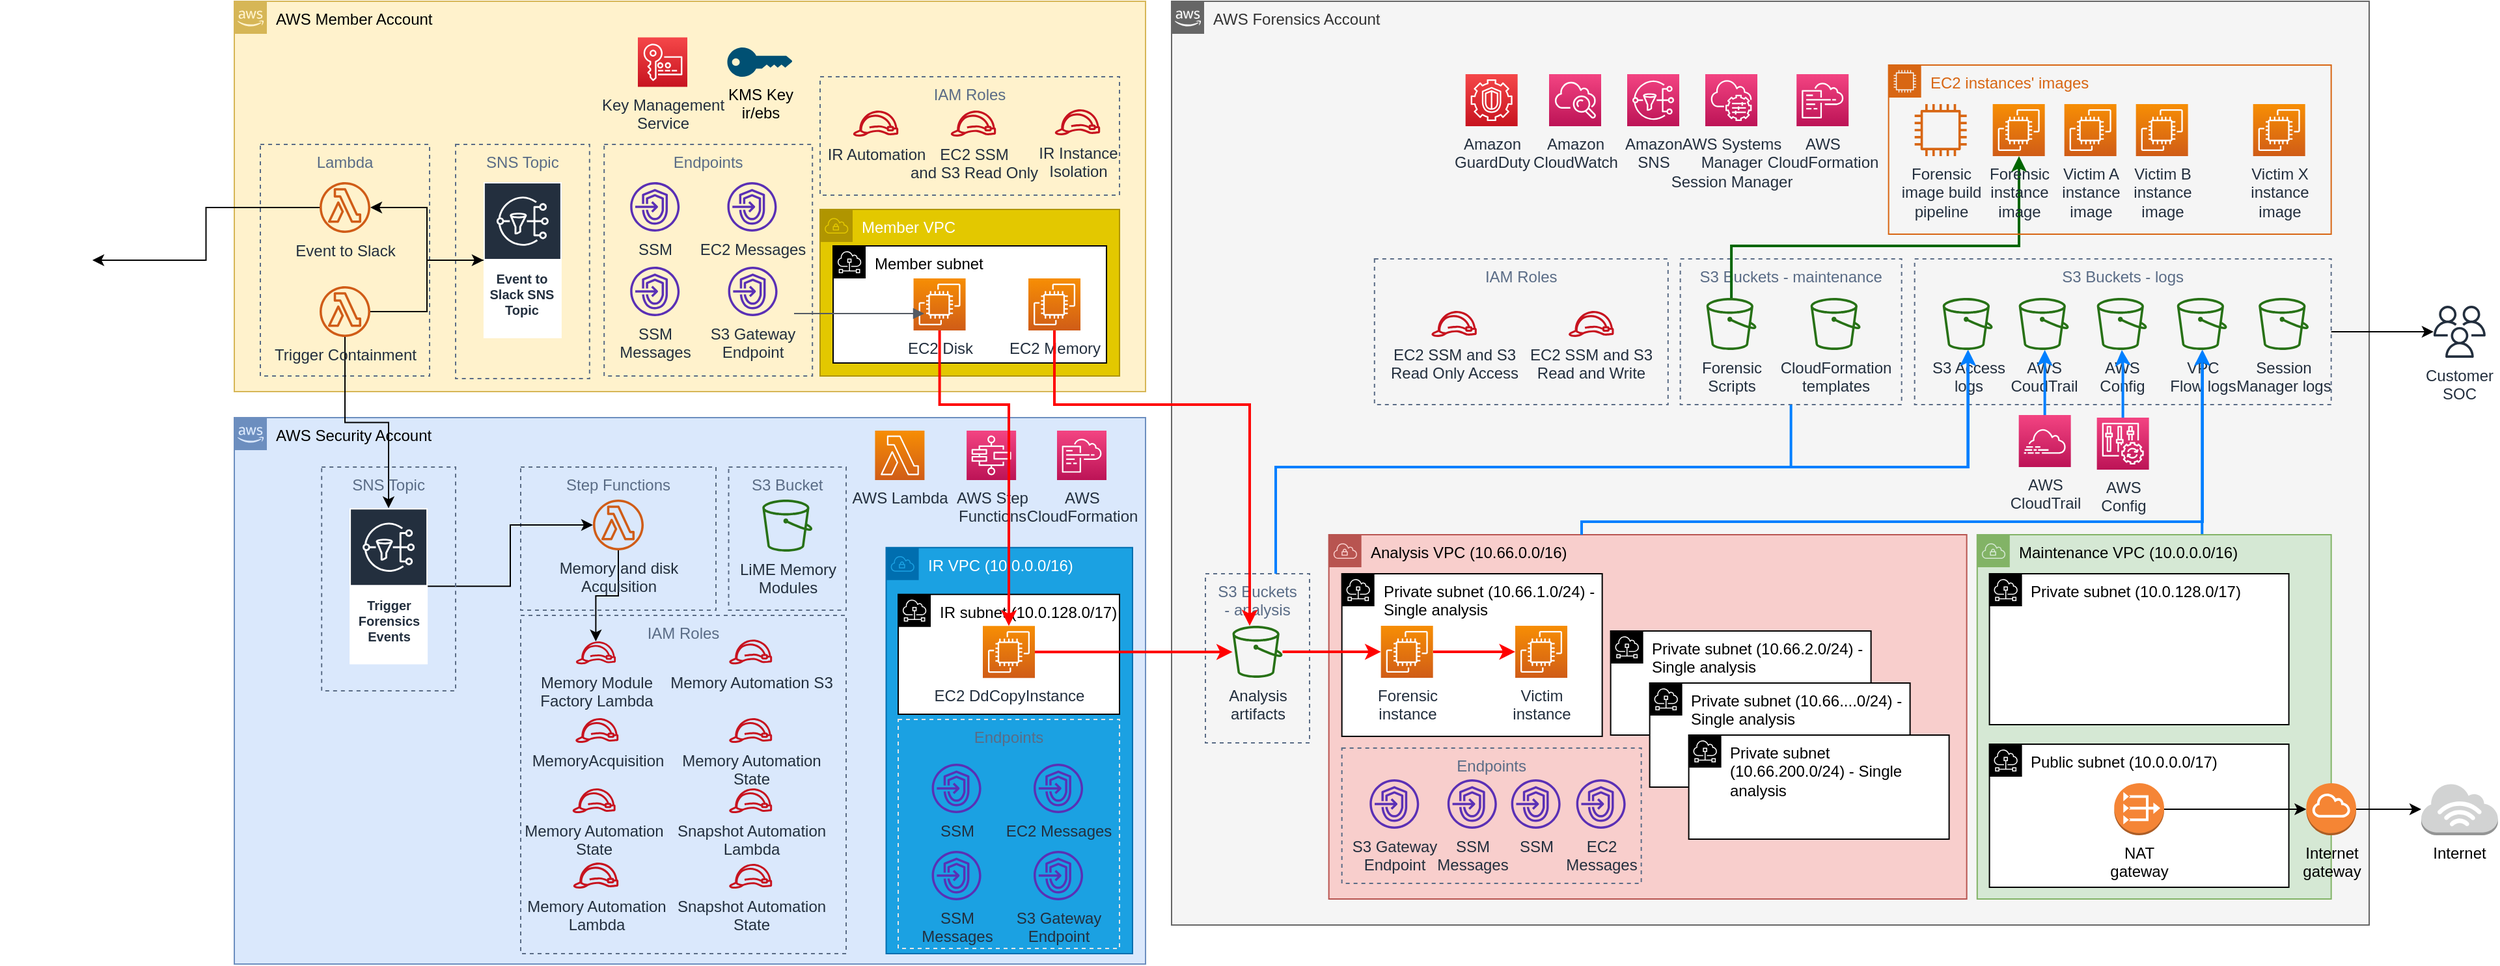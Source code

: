<mxfile version="15.8.2" type="device"><diagram id="WpfsVBbDRdGdmYE-eflJ" name="Page-1"><mxGraphModel dx="3235" dy="1825" grid="1" gridSize="10" guides="1" tooltips="1" connect="1" arrows="1" fold="1" page="1" pageScale="1" pageWidth="1169" pageHeight="827" math="0" shadow="0"><root><mxCell id="0"/><mxCell id="1" parent="0"/><mxCell id="JzKUBUakJB_uWe-c16Nm-2" value="AWS Member Account" style="points=[[0,0],[0.25,0],[0.5,0],[0.75,0],[1,0],[1,0.25],[1,0.5],[1,0.75],[1,1],[0.75,1],[0.5,1],[0.25,1],[0,1],[0,0.75],[0,0.5],[0,0.25]];outlineConnect=0;html=1;whiteSpace=wrap;fontSize=12;fontStyle=0;shape=mxgraph.aws4.group;grIcon=mxgraph.aws4.group_aws_cloud_alt;strokeColor=#d6b656;fillColor=#fff2cc;verticalAlign=top;align=left;spacingLeft=30;dashed=0;" parent="1" vertex="1"><mxGeometry x="-610" y="-20" width="700" height="300" as="geometry"/></mxCell><mxCell id="JzKUBUakJB_uWe-c16Nm-10" value="IAM Roles" style="fillColor=none;strokeColor=#5A6C86;dashed=1;verticalAlign=top;fontStyle=0;fontColor=#5A6C86;" parent="1" vertex="1"><mxGeometry x="-160" y="38" width="230" height="91" as="geometry"/></mxCell><mxCell id="UlJcWjuzJMRQVtgEgxCt-86" value="AWS Forensics Account" style="points=[[0,0],[0.25,0],[0.5,0],[0.75,0],[1,0],[1,0.25],[1,0.5],[1,0.75],[1,1],[0.75,1],[0.5,1],[0.25,1],[0,1],[0,0.75],[0,0.5],[0,0.25]];outlineConnect=0;html=1;whiteSpace=wrap;fontSize=12;fontStyle=0;shape=mxgraph.aws4.group;grIcon=mxgraph.aws4.group_aws_cloud_alt;strokeColor=#666666;fillColor=#f5f5f5;verticalAlign=top;align=left;spacingLeft=30;dashed=0;fontColor=#333333;" parent="1" vertex="1"><mxGeometry x="110" y="-20" width="920" height="710" as="geometry"/></mxCell><mxCell id="UlJcWjuzJMRQVtgEgxCt-15" value="Analysis VPC (10.66.0.0/16)" style="points=[[0,0],[0.25,0],[0.5,0],[0.75,0],[1,0],[1,0.25],[1,0.5],[1,0.75],[1,1],[0.75,1],[0.5,1],[0.25,1],[0,1],[0,0.75],[0,0.5],[0,0.25]];outlineConnect=0;html=1;whiteSpace=wrap;fontSize=12;fontStyle=0;shape=mxgraph.aws4.group;grIcon=mxgraph.aws4.group_vpc;strokeColor=#b85450;fillColor=#f8cecc;verticalAlign=top;align=left;spacingLeft=30;dashed=0;" parent="1" vertex="1"><mxGeometry x="230.83" y="390" width="490" height="280" as="geometry"/></mxCell><mxCell id="UlJcWjuzJMRQVtgEgxCt-35" value="S3 Buckets&#xA; - analysis" style="fillColor=none;strokeColor=#5A6C86;dashed=1;verticalAlign=top;fontStyle=0;fontColor=#5A6C86;" parent="1" vertex="1"><mxGeometry x="136" y="420" width="80" height="130" as="geometry"/></mxCell><mxCell id="UlJcWjuzJMRQVtgEgxCt-1" value="IAM Roles" style="fillColor=none;strokeColor=#5A6C86;dashed=1;verticalAlign=top;fontStyle=0;fontColor=#5A6C86;" parent="1" vertex="1"><mxGeometry x="265.89" y="178" width="225.5" height="112" as="geometry"/></mxCell><mxCell id="UlJcWjuzJMRQVtgEgxCt-6" value="S3 Buckets - maintenance" style="fillColor=none;strokeColor=#5A6C86;dashed=1;verticalAlign=top;fontStyle=0;fontColor=#5A6C86;" parent="1" vertex="1"><mxGeometry x="500.83" y="178" width="170" height="112" as="geometry"/></mxCell><mxCell id="UlJcWjuzJMRQVtgEgxCt-66" style="edgeStyle=orthogonalEdgeStyle;rounded=0;orthogonalLoop=1;jettySize=auto;html=1;strokeColor=#006600;strokeWidth=2;" parent="1" source="UlJcWjuzJMRQVtgEgxCt-7" target="UlJcWjuzJMRQVtgEgxCt-12" edge="1"><mxGeometry relative="1" as="geometry"><Array as="points"><mxPoint x="540" y="168"/><mxPoint x="761" y="168"/></Array></mxGeometry></mxCell><mxCell id="UlJcWjuzJMRQVtgEgxCt-7" value="Forensic&lt;div&gt;Scripts&lt;/div&gt;" style="outlineConnect=0;fontColor=#232F3E;gradientColor=none;fillColor=#277116;strokeColor=none;dashed=0;verticalLabelPosition=bottom;verticalAlign=top;align=center;html=1;fontSize=12;fontStyle=0;aspect=fixed;pointerEvents=1;shape=mxgraph.aws4.bucket;" parent="1" vertex="1"><mxGeometry x="520.83" y="208" width="38.46" height="40" as="geometry"/></mxCell><mxCell id="UlJcWjuzJMRQVtgEgxCt-9" value="&lt;div&gt;CloudFormation&lt;/div&gt;&lt;div&gt;templates&lt;br&gt;&lt;/div&gt;" style="outlineConnect=0;fontColor=#232F3E;gradientColor=none;fillColor=#277116;strokeColor=none;dashed=0;verticalLabelPosition=bottom;verticalAlign=top;align=center;html=1;fontSize=12;fontStyle=0;aspect=fixed;pointerEvents=1;shape=mxgraph.aws4.bucket;" parent="1" vertex="1"><mxGeometry x="600.83" y="208" width="38.46" height="40" as="geometry"/></mxCell><mxCell id="UlJcWjuzJMRQVtgEgxCt-81" style="edgeStyle=orthogonalEdgeStyle;rounded=0;orthogonalLoop=1;jettySize=auto;html=1;strokeColor=#007fff;strokeWidth=2;" parent="1" source="UlJcWjuzJMRQVtgEgxCt-35" target="UlJcWjuzJMRQVtgEgxCt-80" edge="1"><mxGeometry relative="1" as="geometry"><mxPoint x="480" y="308" as="sourcePoint"/><Array as="points"><mxPoint x="190" y="338"/><mxPoint x="722" y="338"/></Array></mxGeometry></mxCell><mxCell id="UlJcWjuzJMRQVtgEgxCt-10" value="&lt;div&gt;Analysis&lt;/div&gt;&lt;div&gt;artifacts&lt;/div&gt;" style="outlineConnect=0;fontColor=#232F3E;gradientColor=none;fillColor=#277116;strokeColor=none;dashed=0;verticalLabelPosition=bottom;verticalAlign=top;align=center;html=1;fontSize=12;fontStyle=0;aspect=fixed;pointerEvents=1;shape=mxgraph.aws4.bucket;" parent="1" vertex="1"><mxGeometry x="156.77" y="460" width="38.46" height="40" as="geometry"/></mxCell><mxCell id="UlJcWjuzJMRQVtgEgxCt-11" value="EC2 instances' images" style="points=[[0,0],[0.25,0],[0.5,0],[0.75,0],[1,0],[1,0.25],[1,0.5],[1,0.75],[1,1],[0.75,1],[0.5,1],[0.25,1],[0,1],[0,0.75],[0,0.5],[0,0.25]];outlineConnect=0;gradientColor=none;html=1;whiteSpace=wrap;fontSize=12;fontStyle=0;shape=mxgraph.aws4.group;grIcon=mxgraph.aws4.group_ec2_instance_contents;strokeColor=#D86613;fillColor=none;verticalAlign=top;align=left;spacingLeft=30;fontColor=#D86613;dashed=0;" parent="1" vertex="1"><mxGeometry x="660.83" y="29" width="340" height="130" as="geometry"/></mxCell><mxCell id="UlJcWjuzJMRQVtgEgxCt-12" value="&lt;div&gt;Forensic&lt;/div&gt;&lt;div&gt;instance&lt;/div&gt;&lt;div&gt;image&lt;/div&gt;" style="outlineConnect=0;fontColor=#232F3E;gradientColor=#F78E04;gradientDirection=north;fillColor=#D05C17;strokeColor=#ffffff;dashed=0;verticalLabelPosition=bottom;verticalAlign=top;align=center;html=1;fontSize=12;fontStyle=0;aspect=fixed;shape=mxgraph.aws4.resourceIcon;resIcon=mxgraph.aws4.ec2;" parent="1" vertex="1"><mxGeometry x="740.83" y="59" width="40" height="40" as="geometry"/></mxCell><mxCell id="UlJcWjuzJMRQVtgEgxCt-14" value="&lt;div&gt;Forensic&lt;/div&gt;&lt;div&gt;image build&lt;/div&gt;&lt;div&gt;pipeline&lt;br&gt;&lt;/div&gt;" style="outlineConnect=0;fontColor=#232F3E;gradientColor=none;fillColor=#D86613;strokeColor=none;dashed=0;verticalLabelPosition=bottom;verticalAlign=top;align=center;html=1;fontSize=12;fontStyle=0;aspect=fixed;pointerEvents=1;shape=mxgraph.aws4.instance2;" parent="1" vertex="1"><mxGeometry x="680.83" y="59" width="40" height="40" as="geometry"/></mxCell><mxCell id="UlJcWjuzJMRQVtgEgxCt-77" style="edgeStyle=orthogonalEdgeStyle;rounded=0;orthogonalLoop=1;jettySize=auto;html=1;strokeColor=#007fff;strokeWidth=2;" parent="1" source="UlJcWjuzJMRQVtgEgxCt-15" target="UlJcWjuzJMRQVtgEgxCt-39" edge="1"><mxGeometry relative="1" as="geometry"><Array as="points"><mxPoint x="425" y="380"/><mxPoint x="902" y="380"/></Array><mxPoint x="710" y="438" as="targetPoint"/></mxGeometry></mxCell><mxCell id="UlJcWjuzJMRQVtgEgxCt-17" value="&lt;div&gt;Victim A&lt;br&gt;&lt;/div&gt;&lt;div&gt;instance&lt;/div&gt;&lt;div&gt;image&lt;/div&gt;" style="outlineConnect=0;fontColor=#232F3E;gradientColor=#F78E04;gradientDirection=north;fillColor=#D05C17;strokeColor=#ffffff;dashed=0;verticalLabelPosition=bottom;verticalAlign=top;align=center;html=1;fontSize=12;fontStyle=0;aspect=fixed;shape=mxgraph.aws4.resourceIcon;resIcon=mxgraph.aws4.ec2;" parent="1" vertex="1"><mxGeometry x="795.83" y="59" width="40" height="40" as="geometry"/></mxCell><mxCell id="UlJcWjuzJMRQVtgEgxCt-18" value="&lt;div&gt;Victim B&lt;br&gt;&lt;/div&gt;&lt;div&gt;instance&lt;/div&gt;&lt;div&gt;image&lt;/div&gt;" style="outlineConnect=0;fontColor=#232F3E;gradientColor=#F78E04;gradientDirection=north;fillColor=#D05C17;strokeColor=#ffffff;dashed=0;verticalLabelPosition=bottom;verticalAlign=top;align=center;html=1;fontSize=12;fontStyle=0;aspect=fixed;shape=mxgraph.aws4.resourceIcon;resIcon=mxgraph.aws4.ec2;" parent="1" vertex="1"><mxGeometry x="850.83" y="59" width="40" height="40" as="geometry"/></mxCell><mxCell id="UlJcWjuzJMRQVtgEgxCt-19" value="&lt;div&gt;Victim X&lt;br&gt;&lt;/div&gt;&lt;div&gt;instance&lt;/div&gt;&lt;div&gt;image&lt;/div&gt;" style="outlineConnect=0;fontColor=#232F3E;gradientColor=#F78E04;gradientDirection=north;fillColor=#D05C17;strokeColor=#ffffff;dashed=0;verticalLabelPosition=bottom;verticalAlign=top;align=center;html=1;fontSize=12;fontStyle=0;aspect=fixed;shape=mxgraph.aws4.resourceIcon;resIcon=mxgraph.aws4.ec2;" parent="1" vertex="1"><mxGeometry x="940.83" y="59" width="40" height="40" as="geometry"/></mxCell><mxCell id="UlJcWjuzJMRQVtgEgxCt-21" value="&lt;div&gt;AWS Systems&lt;/div&gt;&lt;div&gt;Manager &lt;br&gt;&lt;/div&gt;&lt;div&gt;Session Manager&lt;/div&gt;" style="outlineConnect=0;fontColor=#232F3E;gradientColor=#F34482;gradientDirection=north;fillColor=#BC1356;strokeColor=#ffffff;dashed=0;verticalLabelPosition=bottom;verticalAlign=top;align=center;html=1;fontSize=12;fontStyle=0;aspect=fixed;shape=mxgraph.aws4.resourceIcon;resIcon=mxgraph.aws4.systems_manager;" parent="1" vertex="1"><mxGeometry x="520" y="36" width="40" height="40" as="geometry"/></mxCell><mxCell id="UlJcWjuzJMRQVtgEgxCt-27" value="Private subnet (10.66.1.0/24) - Single analysis" style="outlineConnect=0;html=1;whiteSpace=wrap;fontSize=12;fontStyle=0;shape=mxgraph.aws4.group;grIcon=mxgraph.aws4.group_subnet;verticalAlign=top;align=left;spacingLeft=30;dashed=0;" parent="1" vertex="1"><mxGeometry x="240.83" y="420" width="200" height="125" as="geometry"/></mxCell><mxCell id="UlJcWjuzJMRQVtgEgxCt-28" value="Private subnet (10.66.2.0/24) - Single analysis" style="outlineConnect=0;html=1;whiteSpace=wrap;fontSize=12;fontStyle=0;shape=mxgraph.aws4.group;grIcon=mxgraph.aws4.group_subnet;verticalAlign=top;align=left;spacingLeft=30;dashed=0;" parent="1" vertex="1"><mxGeometry x="447.31" y="464" width="200" height="80" as="geometry"/></mxCell><mxCell id="UlJcWjuzJMRQVtgEgxCt-30" value="Private subnet (10.66....0/24) - Single analysis" style="outlineConnect=0;html=1;whiteSpace=wrap;fontSize=12;fontStyle=0;shape=mxgraph.aws4.group;grIcon=mxgraph.aws4.group_subnet;verticalAlign=top;align=left;spacingLeft=30;dashed=0;" parent="1" vertex="1"><mxGeometry x="477.31" y="504" width="200" height="80" as="geometry"/></mxCell><mxCell id="UlJcWjuzJMRQVtgEgxCt-31" value="Private subnet (10.66.200.0/24) - Single analysis" style="outlineConnect=0;html=1;whiteSpace=wrap;fontSize=12;fontStyle=0;shape=mxgraph.aws4.group;grIcon=mxgraph.aws4.group_subnet;verticalAlign=top;align=left;spacingLeft=30;dashed=0;" parent="1" vertex="1"><mxGeometry x="507.31" y="544" width="200" height="80" as="geometry"/></mxCell><mxCell id="UlJcWjuzJMRQVtgEgxCt-95" style="edgeStyle=orthogonalEdgeStyle;rounded=0;orthogonalLoop=1;jettySize=auto;html=1;strokeColor=#ff0000;strokeWidth=2;" parent="1" source="UlJcWjuzJMRQVtgEgxCt-32" target="UlJcWjuzJMRQVtgEgxCt-33" edge="1"><mxGeometry relative="1" as="geometry"/></mxCell><mxCell id="UlJcWjuzJMRQVtgEgxCt-32" value="&lt;div&gt;Forensic&lt;/div&gt;&lt;div&gt;instance&lt;/div&gt;" style="outlineConnect=0;fontColor=#232F3E;gradientColor=#F78E04;gradientDirection=north;fillColor=#D05C17;strokeColor=#ffffff;dashed=0;verticalLabelPosition=bottom;verticalAlign=top;align=center;html=1;fontSize=12;fontStyle=0;aspect=fixed;shape=mxgraph.aws4.resourceIcon;resIcon=mxgraph.aws4.ec2;" parent="1" vertex="1"><mxGeometry x="270.83" y="460" width="40" height="40" as="geometry"/></mxCell><mxCell id="UlJcWjuzJMRQVtgEgxCt-33" value="&lt;div&gt;Victim&lt;br&gt;&lt;/div&gt;&lt;div&gt;instance&lt;/div&gt;" style="outlineConnect=0;fontColor=#232F3E;gradientColor=#F78E04;gradientDirection=north;fillColor=#D05C17;strokeColor=#ffffff;dashed=0;verticalLabelPosition=bottom;verticalAlign=top;align=center;html=1;fontSize=12;fontStyle=0;aspect=fixed;shape=mxgraph.aws4.resourceIcon;resIcon=mxgraph.aws4.ec2;" parent="1" vertex="1"><mxGeometry x="374.01" y="460" width="40" height="40" as="geometry"/></mxCell><mxCell id="UlJcWjuzJMRQVtgEgxCt-34" value="S3 Buckets - logs" style="fillColor=none;strokeColor=#5A6C86;dashed=1;verticalAlign=top;fontStyle=0;fontColor=#5A6C86;" parent="1" vertex="1"><mxGeometry x="680.83" y="178" width="320" height="112" as="geometry"/></mxCell><mxCell id="UlJcWjuzJMRQVtgEgxCt-37" value="&lt;div&gt;AWS &lt;br&gt;&lt;/div&gt;&lt;div&gt;CoudTrail&lt;/div&gt;" style="outlineConnect=0;fontColor=#232F3E;gradientColor=none;fillColor=#277116;strokeColor=none;dashed=0;verticalLabelPosition=bottom;verticalAlign=top;align=center;html=1;fontSize=12;fontStyle=0;aspect=fixed;pointerEvents=1;shape=mxgraph.aws4.bucket;" parent="1" vertex="1"><mxGeometry x="760.83" y="208" width="38.46" height="40" as="geometry"/></mxCell><mxCell id="UlJcWjuzJMRQVtgEgxCt-38" value="&lt;div&gt;AWS&lt;/div&gt;&lt;div&gt;Config&lt;br&gt;&lt;/div&gt;" style="outlineConnect=0;fontColor=#232F3E;gradientColor=none;fillColor=#277116;strokeColor=none;dashed=0;verticalLabelPosition=bottom;verticalAlign=top;align=center;html=1;fontSize=12;fontStyle=0;aspect=fixed;pointerEvents=1;shape=mxgraph.aws4.bucket;" parent="1" vertex="1"><mxGeometry x="820.83" y="208" width="38.46" height="40" as="geometry"/></mxCell><mxCell id="UlJcWjuzJMRQVtgEgxCt-39" value="&lt;div&gt;VPC &lt;br&gt;&lt;/div&gt;&lt;div&gt;Flow logs&lt;/div&gt;" style="outlineConnect=0;fontColor=#232F3E;gradientColor=none;fillColor=#277116;strokeColor=none;dashed=0;verticalLabelPosition=bottom;verticalAlign=top;align=center;html=1;fontSize=12;fontStyle=0;aspect=fixed;pointerEvents=1;shape=mxgraph.aws4.bucket;" parent="1" vertex="1"><mxGeometry x="882.37" y="208" width="38.46" height="40" as="geometry"/></mxCell><mxCell id="UlJcWjuzJMRQVtgEgxCt-41" value="&lt;div&gt;AWS&lt;/div&gt;&lt;div&gt;CloudTrail&lt;/div&gt;" style="outlineConnect=0;fontColor=#232F3E;gradientColor=#F34482;gradientDirection=north;fillColor=#BC1356;strokeColor=#ffffff;dashed=0;verticalLabelPosition=bottom;verticalAlign=top;align=center;html=1;fontSize=12;fontStyle=0;aspect=fixed;shape=mxgraph.aws4.resourceIcon;resIcon=mxgraph.aws4.cloudtrail;" parent="1" vertex="1"><mxGeometry x="760.83" y="298" width="40" height="40" as="geometry"/></mxCell><mxCell id="UlJcWjuzJMRQVtgEgxCt-46" value="&lt;div&gt;Amazon&lt;/div&gt;&lt;div&gt;GuardDuty&lt;/div&gt;" style="outlineConnect=0;fontColor=#232F3E;gradientColor=#F54749;gradientDirection=north;fillColor=#C7131F;strokeColor=#ffffff;dashed=0;verticalLabelPosition=bottom;verticalAlign=top;align=center;html=1;fontSize=12;fontStyle=0;aspect=fixed;shape=mxgraph.aws4.resourceIcon;resIcon=mxgraph.aws4.guardduty;" parent="1" vertex="1"><mxGeometry x="335.83" y="36" width="40" height="40" as="geometry"/></mxCell><mxCell id="UlJcWjuzJMRQVtgEgxCt-47" value="&lt;div&gt;AWS&lt;/div&gt;&lt;div&gt;Config&lt;br&gt;&lt;/div&gt;" style="outlineConnect=0;fontColor=#232F3E;gradientColor=#F34482;gradientDirection=north;fillColor=#BC1356;strokeColor=#ffffff;dashed=0;verticalLabelPosition=bottom;verticalAlign=top;align=center;html=1;fontSize=12;fontStyle=0;aspect=fixed;shape=mxgraph.aws4.resourceIcon;resIcon=mxgraph.aws4.config;" parent="1" vertex="1"><mxGeometry x="820.83" y="300" width="40" height="40" as="geometry"/></mxCell><mxCell id="UlJcWjuzJMRQVtgEgxCt-76" style="edgeStyle=orthogonalEdgeStyle;rounded=0;orthogonalLoop=1;jettySize=auto;html=1;strokeColor=#007fff;strokeWidth=2;" parent="1" target="UlJcWjuzJMRQVtgEgxCt-39" edge="1"><mxGeometry relative="1" as="geometry"><mxPoint x="881" y="398" as="sourcePoint"/><Array as="points"><mxPoint x="881" y="398"/></Array><mxPoint x="815" y="468" as="targetPoint"/></mxGeometry></mxCell><mxCell id="UlJcWjuzJMRQVtgEgxCt-49" value="Maintenance VPC (10.0.0.0/16)" style="points=[[0,0],[0.25,0],[0.5,0],[0.75,0],[1,0],[1,0.25],[1,0.5],[1,0.75],[1,1],[0.75,1],[0.5,1],[0.25,1],[0,1],[0,0.75],[0,0.5],[0,0.25]];outlineConnect=0;html=1;whiteSpace=wrap;fontSize=12;fontStyle=0;shape=mxgraph.aws4.group;grIcon=mxgraph.aws4.group_vpc;strokeColor=#82b366;fillColor=#d5e8d4;verticalAlign=top;align=left;spacingLeft=30;dashed=0;" parent="1" vertex="1"><mxGeometry x="728.89" y="390" width="271.94" height="280" as="geometry"/></mxCell><mxCell id="UlJcWjuzJMRQVtgEgxCt-50" value="Public subnet (10.0.0.0/17)" style="outlineConnect=0;html=1;whiteSpace=wrap;fontSize=12;fontStyle=0;shape=mxgraph.aws4.group;grIcon=mxgraph.aws4.group_subnet;verticalAlign=top;align=left;spacingLeft=30;dashed=0;" parent="1" vertex="1"><mxGeometry x="738.3" y="551" width="230" height="110" as="geometry"/></mxCell><mxCell id="UlJcWjuzJMRQVtgEgxCt-51" value="Private subnet (10.0.128.0/17)" style="outlineConnect=0;html=1;whiteSpace=wrap;fontSize=12;fontStyle=0;shape=mxgraph.aws4.group;grIcon=mxgraph.aws4.group_subnet;verticalAlign=top;align=left;spacingLeft=30;dashed=0;" parent="1" vertex="1"><mxGeometry x="738.3" y="420" width="230" height="116" as="geometry"/></mxCell><mxCell id="UlJcWjuzJMRQVtgEgxCt-52" value="Internet" style="outlineConnect=0;dashed=0;verticalLabelPosition=bottom;verticalAlign=top;align=center;html=1;shape=mxgraph.aws3.internet_3;fillColor=#D2D3D3;gradientColor=none;" parent="1" vertex="1"><mxGeometry x="1070" y="581" width="58.89" height="40" as="geometry"/></mxCell><mxCell id="UlJcWjuzJMRQVtgEgxCt-57" style="edgeStyle=orthogonalEdgeStyle;rounded=0;orthogonalLoop=1;jettySize=auto;html=1;" parent="1" source="UlJcWjuzJMRQVtgEgxCt-53" target="UlJcWjuzJMRQVtgEgxCt-52" edge="1"><mxGeometry relative="1" as="geometry"/></mxCell><mxCell id="UlJcWjuzJMRQVtgEgxCt-53" value="&lt;div&gt;Internet&lt;/div&gt;&lt;div&gt;gateway&lt;br&gt;&lt;/div&gt;" style="outlineConnect=0;dashed=0;verticalLabelPosition=bottom;verticalAlign=top;align=center;html=1;shape=mxgraph.aws3.internet_gateway;fillColor=#F58534;gradientColor=none;" parent="1" vertex="1"><mxGeometry x="981.68" y="581" width="38.33" height="40" as="geometry"/></mxCell><mxCell id="UlJcWjuzJMRQVtgEgxCt-56" style="edgeStyle=orthogonalEdgeStyle;rounded=0;orthogonalLoop=1;jettySize=auto;html=1;" parent="1" source="UlJcWjuzJMRQVtgEgxCt-54" target="UlJcWjuzJMRQVtgEgxCt-53" edge="1"><mxGeometry relative="1" as="geometry"/></mxCell><mxCell id="UlJcWjuzJMRQVtgEgxCt-54" value="&lt;div&gt;NAT&lt;/div&gt;&lt;div&gt;gateway&lt;br&gt;&lt;/div&gt;" style="outlineConnect=0;dashed=0;verticalLabelPosition=bottom;verticalAlign=top;align=center;html=1;shape=mxgraph.aws3.vpc_nat_gateway;fillColor=#F58536;gradientColor=none;" parent="1" vertex="1"><mxGeometry x="834.15" y="581" width="38.33" height="40" as="geometry"/></mxCell><mxCell id="UlJcWjuzJMRQVtgEgxCt-58" value="&lt;div&gt;Amazon&lt;/div&gt;&lt;div&gt;CloudWatch&lt;/div&gt;" style="outlineConnect=0;fontColor=#232F3E;gradientColor=#F34482;gradientDirection=north;fillColor=#BC1356;strokeColor=#ffffff;dashed=0;verticalLabelPosition=bottom;verticalAlign=top;align=center;html=1;fontSize=12;fontStyle=0;aspect=fixed;shape=mxgraph.aws4.resourceIcon;resIcon=mxgraph.aws4.cloudwatch;" parent="1" vertex="1"><mxGeometry x="400" y="36" width="40" height="40" as="geometry"/></mxCell><mxCell id="UlJcWjuzJMRQVtgEgxCt-59" value="&lt;div&gt;Session&lt;/div&gt;&lt;div&gt;Manager logs&lt;br&gt;&lt;/div&gt;" style="outlineConnect=0;fontColor=#232F3E;gradientColor=none;fillColor=#277116;strokeColor=none;dashed=0;verticalLabelPosition=bottom;verticalAlign=top;align=center;html=1;fontSize=12;fontStyle=0;aspect=fixed;pointerEvents=1;shape=mxgraph.aws4.bucket;" parent="1" vertex="1"><mxGeometry x="945.1" y="208" width="38.46" height="40" as="geometry"/></mxCell><mxCell id="UlJcWjuzJMRQVtgEgxCt-60" value="&lt;div&gt;Amazon&lt;/div&gt;&lt;div&gt;SNS&lt;br&gt;&lt;/div&gt;" style="outlineConnect=0;fontColor=#232F3E;gradientColor=#F34482;gradientDirection=north;fillColor=#BC1356;strokeColor=#ffffff;dashed=0;verticalLabelPosition=bottom;verticalAlign=top;align=center;html=1;fontSize=12;fontStyle=0;aspect=fixed;shape=mxgraph.aws4.resourceIcon;resIcon=mxgraph.aws4.sns;" parent="1" vertex="1"><mxGeometry x="460" y="36" width="40" height="40" as="geometry"/></mxCell><mxCell id="UlJcWjuzJMRQVtgEgxCt-62" value="&lt;div&gt;AWS&lt;/div&gt;&lt;div&gt;CloudFormation&lt;br&gt;&lt;/div&gt;" style="outlineConnect=0;fontColor=#232F3E;gradientColor=#F34482;gradientDirection=north;fillColor=#BC1356;strokeColor=#ffffff;dashed=0;verticalLabelPosition=bottom;verticalAlign=top;align=center;html=1;fontSize=12;fontStyle=0;aspect=fixed;shape=mxgraph.aws4.resourceIcon;resIcon=mxgraph.aws4.cloudformation;" parent="1" vertex="1"><mxGeometry x="590.11" y="36" width="40" height="40" as="geometry"/></mxCell><mxCell id="UlJcWjuzJMRQVtgEgxCt-75" style="edgeStyle=orthogonalEdgeStyle;rounded=0;orthogonalLoop=1;jettySize=auto;html=1;strokeColor=#000000;exitX=1;exitY=0.5;exitDx=0;exitDy=0;" parent="1" source="UlJcWjuzJMRQVtgEgxCt-34" target="UlJcWjuzJMRQVtgEgxCt-74" edge="1"><mxGeometry relative="1" as="geometry"/></mxCell><mxCell id="UlJcWjuzJMRQVtgEgxCt-74" value="&lt;div&gt;Customer&lt;/div&gt;&lt;div&gt;SOC&lt;/div&gt;" style="outlineConnect=0;fontColor=#232F3E;gradientColor=none;fillColor=#232F3E;strokeColor=none;dashed=0;verticalLabelPosition=bottom;verticalAlign=top;align=center;html=1;fontSize=12;fontStyle=0;aspect=fixed;pointerEvents=1;shape=mxgraph.aws4.users;" parent="1" vertex="1"><mxGeometry x="1079.44" y="214" width="40" height="40" as="geometry"/></mxCell><mxCell id="UlJcWjuzJMRQVtgEgxCt-80" value="&lt;div&gt;S3 Access &lt;br&gt;&lt;/div&gt;&lt;div&gt;logs&lt;/div&gt;" style="outlineConnect=0;fontColor=#232F3E;gradientColor=none;fillColor=#277116;strokeColor=none;dashed=0;verticalLabelPosition=bottom;verticalAlign=top;align=center;html=1;fontSize=12;fontStyle=0;aspect=fixed;pointerEvents=1;shape=mxgraph.aws4.bucket;" parent="1" vertex="1"><mxGeometry x="702.37" y="208" width="38.46" height="40" as="geometry"/></mxCell><mxCell id="UlJcWjuzJMRQVtgEgxCt-89" style="edgeStyle=orthogonalEdgeStyle;rounded=0;orthogonalLoop=1;jettySize=auto;html=1;strokeColor=#007fff;strokeWidth=2;exitX=0.5;exitY=1;exitDx=0;exitDy=0;" parent="1" source="UlJcWjuzJMRQVtgEgxCt-6" target="UlJcWjuzJMRQVtgEgxCt-80" edge="1"><mxGeometry relative="1" as="geometry"><mxPoint x="440" y="318" as="sourcePoint"/><mxPoint x="711" y="257.961" as="targetPoint"/><Array as="points"><mxPoint x="565" y="338"/><mxPoint x="701" y="338"/></Array></mxGeometry></mxCell><mxCell id="UlJcWjuzJMRQVtgEgxCt-94" style="edgeStyle=orthogonalEdgeStyle;rounded=0;orthogonalLoop=1;jettySize=auto;html=1;strokeColor=#ff0000;strokeWidth=2;" parent="1" source="UlJcWjuzJMRQVtgEgxCt-10" target="UlJcWjuzJMRQVtgEgxCt-32" edge="1"><mxGeometry relative="1" as="geometry"><Array as="points"/><mxPoint x="276.83" y="485" as="targetPoint"/></mxGeometry></mxCell><mxCell id="JzKUBUakJB_uWe-c16Nm-1" value="AWS Security Account" style="points=[[0,0],[0.25,0],[0.5,0],[0.75,0],[1,0],[1,0.25],[1,0.5],[1,0.75],[1,1],[0.75,1],[0.5,1],[0.25,1],[0,1],[0,0.75],[0,0.5],[0,0.25]];outlineConnect=0;html=1;whiteSpace=wrap;fontSize=12;fontStyle=0;shape=mxgraph.aws4.group;grIcon=mxgraph.aws4.group_aws_cloud_alt;strokeColor=#6c8ebf;fillColor=#dae8fc;verticalAlign=top;align=left;spacingLeft=30;dashed=0;" parent="1" vertex="1"><mxGeometry x="-610" y="300" width="700" height="420" as="geometry"/></mxCell><mxCell id="JzKUBUakJB_uWe-c16Nm-3" value="Endpoints" style="fillColor=none;strokeColor=#5A6C86;dashed=1;verticalAlign=top;fontStyle=0;fontColor=#5A6C86;" parent="1" vertex="1"><mxGeometry x="-325.9" y="90" width="160" height="178" as="geometry"/></mxCell><mxCell id="JzKUBUakJB_uWe-c16Nm-4" value="&lt;div&gt;S3 Gateway&lt;/div&gt;&lt;div&gt;Endpoint&lt;/div&gt;" style="outlineConnect=0;fontColor=#232F3E;gradientColor=none;fillColor=#5A30B5;strokeColor=none;dashed=0;verticalLabelPosition=bottom;verticalAlign=top;align=center;html=1;fontSize=12;fontStyle=0;aspect=fixed;pointerEvents=1;shape=mxgraph.aws4.endpoints;" parent="1" vertex="1"><mxGeometry x="-230.72" y="184" width="38" height="38" as="geometry"/></mxCell><mxCell id="JzKUBUakJB_uWe-c16Nm-5" value="EC2 Messages" style="outlineConnect=0;fontColor=#232F3E;gradientColor=none;fillColor=#5A30B5;strokeColor=none;dashed=0;verticalLabelPosition=bottom;verticalAlign=top;align=center;html=1;fontSize=12;fontStyle=0;aspect=fixed;pointerEvents=1;shape=mxgraph.aws4.endpoints;" parent="1" vertex="1"><mxGeometry x="-231.27" y="119" width="38" height="38" as="geometry"/></mxCell><mxCell id="JzKUBUakJB_uWe-c16Nm-6" value="SSM" style="outlineConnect=0;fontColor=#232F3E;gradientColor=none;fillColor=#5A30B5;strokeColor=none;dashed=0;verticalLabelPosition=bottom;verticalAlign=top;align=center;html=1;fontSize=12;fontStyle=0;aspect=fixed;pointerEvents=1;shape=mxgraph.aws4.endpoints;" parent="1" vertex="1"><mxGeometry x="-305.9" y="119" width="38" height="38" as="geometry"/></mxCell><mxCell id="JzKUBUakJB_uWe-c16Nm-7" value="&lt;div&gt;SSM&lt;/div&gt;&lt;div&gt;Messages&lt;br&gt;&lt;/div&gt;" style="outlineConnect=0;fontColor=#232F3E;gradientColor=none;fillColor=#5A30B5;strokeColor=none;dashed=0;verticalLabelPosition=bottom;verticalAlign=top;align=center;html=1;fontSize=12;fontStyle=0;aspect=fixed;pointerEvents=1;shape=mxgraph.aws4.endpoints;" parent="1" vertex="1"><mxGeometry x="-305.9" y="184" width="38" height="38" as="geometry"/></mxCell><mxCell id="JzKUBUakJB_uWe-c16Nm-8" value="&lt;div&gt;EC2 SSM &lt;br&gt;&lt;/div&gt;&lt;div&gt;and S3 Read Only&lt;br&gt;&lt;/div&gt;" style="outlineConnect=0;fontColor=#232F3E;gradientColor=none;fillColor=#C7131F;strokeColor=none;dashed=0;verticalLabelPosition=bottom;verticalAlign=top;align=center;html=1;fontSize=12;fontStyle=0;aspect=fixed;pointerEvents=1;shape=mxgraph.aws4.role;" parent="1" vertex="1"><mxGeometry x="-60" y="64" width="35.45" height="20" as="geometry"/></mxCell><mxCell id="JzKUBUakJB_uWe-c16Nm-9" value="IR Automation" style="outlineConnect=0;fontColor=#232F3E;gradientColor=none;fillColor=#C7131F;strokeColor=none;dashed=0;verticalLabelPosition=bottom;verticalAlign=top;align=center;html=1;fontSize=12;fontStyle=0;aspect=fixed;pointerEvents=1;shape=mxgraph.aws4.role;" parent="1" vertex="1"><mxGeometry x="-135" y="64" width="35.45" height="20" as="geometry"/></mxCell><mxCell id="JzKUBUakJB_uWe-c16Nm-11" value="&lt;div&gt;IR Instance&lt;/div&gt;&lt;div&gt;Isolation&lt;br&gt;&lt;/div&gt;" style="outlineConnect=0;fontColor=#232F3E;gradientColor=none;fillColor=#C7131F;strokeColor=none;dashed=0;verticalLabelPosition=bottom;verticalAlign=top;align=center;html=1;fontSize=12;fontStyle=0;aspect=fixed;pointerEvents=1;shape=mxgraph.aws4.role;" parent="1" vertex="1"><mxGeometry x="20" y="63" width="35.45" height="20" as="geometry"/></mxCell><mxCell id="JzKUBUakJB_uWe-c16Nm-12" value="IAM Roles" style="fillColor=none;strokeColor=#5A6C86;dashed=1;verticalAlign=top;fontStyle=0;fontColor=#5A6C86;" parent="1" vertex="1"><mxGeometry x="-390" y="452" width="250" height="260" as="geometry"/></mxCell><mxCell id="JzKUBUakJB_uWe-c16Nm-13" value="&lt;div&gt;Memory Automation&lt;/div&gt;&lt;div&gt;State&lt;br&gt;&lt;/div&gt;" style="outlineConnect=0;fontColor=#232F3E;gradientColor=none;fillColor=#C7131F;strokeColor=none;dashed=0;verticalLabelPosition=bottom;verticalAlign=top;align=center;html=1;fontSize=12;fontStyle=0;aspect=fixed;pointerEvents=1;shape=mxgraph.aws4.role;" parent="1" vertex="1"><mxGeometry x="-230.25" y="531" width="33.68" height="19" as="geometry"/></mxCell><mxCell id="JzKUBUakJB_uWe-c16Nm-14" value="&lt;div&gt;Memory Automation&lt;/div&gt;&lt;div&gt;Lambda&lt;br&gt;&lt;/div&gt;" style="outlineConnect=0;fontColor=#232F3E;gradientColor=none;fillColor=#C7131F;strokeColor=none;dashed=0;verticalLabelPosition=bottom;verticalAlign=top;align=center;html=1;fontSize=12;fontStyle=0;aspect=fixed;pointerEvents=1;shape=mxgraph.aws4.role;" parent="1" vertex="1"><mxGeometry x="-350" y="642" width="35.45" height="20" as="geometry"/></mxCell><mxCell id="JzKUBUakJB_uWe-c16Nm-15" value="MemoryAcquisition" style="outlineConnect=0;fontColor=#232F3E;gradientColor=none;fillColor=#C7131F;strokeColor=none;dashed=0;verticalLabelPosition=bottom;verticalAlign=top;align=center;html=1;fontSize=12;fontStyle=0;aspect=fixed;pointerEvents=1;shape=mxgraph.aws4.role;" parent="1" vertex="1"><mxGeometry x="-348.23" y="531" width="33.68" height="19" as="geometry"/></mxCell><mxCell id="JzKUBUakJB_uWe-c16Nm-16" value="&lt;div&gt;Memory Automation&lt;/div&gt;&lt;div&gt;State&lt;br&gt;&lt;/div&gt;" style="outlineConnect=0;fontColor=#232F3E;gradientColor=none;fillColor=#C7131F;strokeColor=none;dashed=0;verticalLabelPosition=bottom;verticalAlign=top;align=center;html=1;fontSize=12;fontStyle=0;aspect=fixed;pointerEvents=1;shape=mxgraph.aws4.role;" parent="1" vertex="1"><mxGeometry x="-350.5" y="585" width="33.68" height="19" as="geometry"/></mxCell><mxCell id="JzKUBUakJB_uWe-c16Nm-17" value="&lt;div&gt;Snapshot Automation&lt;/div&gt;&lt;div&gt;State&lt;br&gt;&lt;/div&gt;" style="outlineConnect=0;fontColor=#232F3E;gradientColor=none;fillColor=#C7131F;strokeColor=none;dashed=0;verticalLabelPosition=bottom;verticalAlign=top;align=center;html=1;fontSize=12;fontStyle=0;aspect=fixed;pointerEvents=1;shape=mxgraph.aws4.role;" parent="1" vertex="1"><mxGeometry x="-230.25" y="643" width="33.68" height="19" as="geometry"/></mxCell><mxCell id="JzKUBUakJB_uWe-c16Nm-18" value="&lt;div&gt;Memory Automation S3&lt;br&gt;&lt;/div&gt;" style="outlineConnect=0;fontColor=#232F3E;gradientColor=none;fillColor=#C7131F;strokeColor=none;dashed=0;verticalLabelPosition=bottom;verticalAlign=top;align=center;html=1;fontSize=12;fontStyle=0;aspect=fixed;pointerEvents=1;shape=mxgraph.aws4.role;" parent="1" vertex="1"><mxGeometry x="-230.25" y="470.64" width="33.68" height="19" as="geometry"/></mxCell><mxCell id="JzKUBUakJB_uWe-c16Nm-19" value="&lt;div&gt;Snapshot Automation&lt;/div&gt;&lt;div&gt;Lambda&lt;br&gt;&lt;/div&gt;" style="outlineConnect=0;fontColor=#232F3E;gradientColor=none;fillColor=#C7131F;strokeColor=none;dashed=0;verticalLabelPosition=bottom;verticalAlign=top;align=center;html=1;fontSize=12;fontStyle=0;aspect=fixed;pointerEvents=1;shape=mxgraph.aws4.role;" parent="1" vertex="1"><mxGeometry x="-230.25" y="585" width="33.68" height="19" as="geometry"/></mxCell><mxCell id="JzKUBUakJB_uWe-c16Nm-20" value="&lt;div&gt;Memory Module&lt;/div&gt;&lt;div&gt;Factory Lambda&lt;br&gt;&lt;/div&gt;" style="outlineConnect=0;fontColor=#232F3E;gradientColor=none;fillColor=#C7131F;strokeColor=none;dashed=0;verticalLabelPosition=bottom;verticalAlign=top;align=center;html=1;fontSize=12;fontStyle=0;aspect=fixed;pointerEvents=1;shape=mxgraph.aws4.role;" parent="1" vertex="1"><mxGeometry x="-347.91" y="472" width="31.27" height="17.64" as="geometry"/></mxCell><mxCell id="JzKUBUakJB_uWe-c16Nm-23" value="S3 Bucket" style="fillColor=none;strokeColor=#5A6C86;dashed=1;verticalAlign=top;fontStyle=0;fontColor=#5A6C86;" parent="1" vertex="1"><mxGeometry x="-230.25" y="338" width="90.25" height="110" as="geometry"/></mxCell><mxCell id="JzKUBUakJB_uWe-c16Nm-24" value="&lt;div&gt;LiME Memory&lt;/div&gt;&lt;div&gt;Modules&lt;/div&gt;" style="outlineConnect=0;fontColor=#232F3E;gradientColor=none;fillColor=#277116;strokeColor=none;dashed=0;verticalLabelPosition=bottom;verticalAlign=top;align=center;html=1;fontSize=12;fontStyle=0;aspect=fixed;pointerEvents=1;shape=mxgraph.aws4.bucket;" parent="1" vertex="1"><mxGeometry x="-204.36" y="363" width="38.46" height="40" as="geometry"/></mxCell><mxCell id="JzKUBUakJB_uWe-c16Nm-25" value="Step Functions" style="fillColor=none;strokeColor=#5A6C86;dashed=1;verticalAlign=top;fontStyle=0;fontColor=#5A6C86;" parent="1" vertex="1"><mxGeometry x="-390" y="338" width="150" height="110" as="geometry"/></mxCell><mxCell id="JzKUBUakJB_uWe-c16Nm-27" value="AWS Lambda" style="outlineConnect=0;fontColor=#232F3E;gradientColor=#F78E04;gradientDirection=north;fillColor=#D05C17;strokeColor=#ffffff;dashed=0;verticalLabelPosition=bottom;verticalAlign=top;align=center;html=1;fontSize=12;fontStyle=0;aspect=fixed;shape=mxgraph.aws4.resourceIcon;resIcon=mxgraph.aws4.lambda;" parent="1" vertex="1"><mxGeometry x="-117.8" y="310" width="38" height="38" as="geometry"/></mxCell><mxCell id="JzKUBUakJB_uWe-c16Nm-28" value="&lt;div&gt;AWS Step&lt;/div&gt;&lt;div&gt;Functions&lt;/div&gt;" style="outlineConnect=0;fontColor=#232F3E;gradientColor=#F34482;gradientDirection=north;fillColor=#BC1356;strokeColor=#ffffff;dashed=0;verticalLabelPosition=bottom;verticalAlign=top;align=center;html=1;fontSize=12;fontStyle=0;aspect=fixed;shape=mxgraph.aws4.resourceIcon;resIcon=mxgraph.aws4.step_functions;" parent="1" vertex="1"><mxGeometry x="-47.44" y="310" width="38" height="38" as="geometry"/></mxCell><mxCell id="JzKUBUakJB_uWe-c16Nm-29" value="&lt;div&gt;AWS&lt;/div&gt;&lt;div&gt;CloudFormation&lt;br&gt;&lt;/div&gt;" style="outlineConnect=0;fontColor=#232F3E;gradientColor=#F34482;gradientDirection=north;fillColor=#BC1356;strokeColor=#ffffff;dashed=0;verticalLabelPosition=bottom;verticalAlign=top;align=center;html=1;fontSize=12;fontStyle=0;aspect=fixed;shape=mxgraph.aws4.resourceIcon;resIcon=mxgraph.aws4.cloudformation;" parent="1" vertex="1"><mxGeometry x="22.0" y="310" width="38" height="38" as="geometry"/></mxCell><mxCell id="rjVRo7DbAsfv2yhcyDK1-14" value="" style="edgeStyle=orthogonalEdgeStyle;rounded=0;orthogonalLoop=1;jettySize=auto;html=1;" edge="1" parent="1" source="JzKUBUakJB_uWe-c16Nm-30" target="JzKUBUakJB_uWe-c16Nm-20"><mxGeometry relative="1" as="geometry"/></mxCell><mxCell id="JzKUBUakJB_uWe-c16Nm-30" value="&lt;div&gt;Memory and disk&lt;br&gt;&lt;/div&gt;&lt;div&gt;Acquisition&lt;br&gt;&lt;/div&gt;" style="outlineConnect=0;fontColor=#232F3E;gradientColor=none;fillColor=#D05C17;strokeColor=none;dashed=0;verticalLabelPosition=bottom;verticalAlign=top;align=center;html=1;fontSize=12;fontStyle=0;aspect=fixed;pointerEvents=1;shape=mxgraph.aws4.lambda_function;" parent="1" vertex="1"><mxGeometry x="-334.5" y="363" width="39" height="39" as="geometry"/></mxCell><mxCell id="rjVRo7DbAsfv2yhcyDK1-12" value="" style="edgeStyle=orthogonalEdgeStyle;rounded=0;orthogonalLoop=1;jettySize=auto;html=1;" edge="1" parent="1" source="rjVRo7DbAsfv2yhcyDK1-11" target="JzKUBUakJB_uWe-c16Nm-30"><mxGeometry relative="1" as="geometry"><mxPoint x="-300.0" y="382.5" as="sourcePoint"/></mxGeometry></mxCell><mxCell id="JzKUBUakJB_uWe-c16Nm-41" value="Endpoints" style="fillColor=none;strokeColor=#5A6C86;dashed=1;verticalAlign=top;fontStyle=0;fontColor=#5A6C86;" parent="1" vertex="1"><mxGeometry x="240.83" y="554" width="230" height="104" as="geometry"/></mxCell><mxCell id="JzKUBUakJB_uWe-c16Nm-42" value="&lt;div&gt;S3 Gateway&lt;/div&gt;&lt;div&gt;Endpoint&lt;/div&gt;" style="outlineConnect=0;fontColor=#232F3E;gradientColor=none;fillColor=#5A30B5;strokeColor=none;dashed=0;verticalLabelPosition=bottom;verticalAlign=top;align=center;html=1;fontSize=12;fontStyle=0;aspect=fixed;pointerEvents=1;shape=mxgraph.aws4.endpoints;" parent="1" vertex="1"><mxGeometry x="262.15" y="578" width="38" height="38" as="geometry"/></mxCell><mxCell id="JzKUBUakJB_uWe-c16Nm-43" value="&lt;div&gt;EC2&lt;/div&gt;&lt;div&gt;Messages&lt;/div&gt;" style="outlineConnect=0;fontColor=#232F3E;gradientColor=none;fillColor=#5A30B5;strokeColor=none;dashed=0;verticalLabelPosition=bottom;verticalAlign=top;align=center;html=1;fontSize=12;fontStyle=0;aspect=fixed;pointerEvents=1;shape=mxgraph.aws4.endpoints;" parent="1" vertex="1"><mxGeometry x="420.83" y="578" width="38" height="38" as="geometry"/></mxCell><mxCell id="JzKUBUakJB_uWe-c16Nm-44" value="SSM" style="outlineConnect=0;fontColor=#232F3E;gradientColor=none;fillColor=#5A30B5;strokeColor=none;dashed=0;verticalLabelPosition=bottom;verticalAlign=top;align=center;html=1;fontSize=12;fontStyle=0;aspect=fixed;pointerEvents=1;shape=mxgraph.aws4.endpoints;" parent="1" vertex="1"><mxGeometry x="370.83" y="578" width="38" height="38" as="geometry"/></mxCell><mxCell id="JzKUBUakJB_uWe-c16Nm-45" value="&lt;div&gt;SSM&lt;/div&gt;&lt;div&gt;Messages&lt;br&gt;&lt;/div&gt;" style="outlineConnect=0;fontColor=#232F3E;gradientColor=none;fillColor=#5A30B5;strokeColor=none;dashed=0;verticalLabelPosition=bottom;verticalAlign=top;align=center;html=1;fontSize=12;fontStyle=0;aspect=fixed;pointerEvents=1;shape=mxgraph.aws4.endpoints;" parent="1" vertex="1"><mxGeometry x="321.9" y="578" width="38" height="38" as="geometry"/></mxCell><mxCell id="JzKUBUakJB_uWe-c16Nm-46" value="&lt;div&gt;EC2 SSM and S3&lt;/div&gt;&lt;div&gt; Read Only Access&lt;/div&gt;" style="outlineConnect=0;fontColor=#232F3E;gradientColor=none;fillColor=#C7131F;strokeColor=none;dashed=0;verticalLabelPosition=bottom;verticalAlign=top;align=center;html=1;fontSize=12;fontStyle=0;aspect=fixed;pointerEvents=1;shape=mxgraph.aws4.role;" parent="1" vertex="1"><mxGeometry x="309.32" y="218" width="35.45" height="20" as="geometry"/></mxCell><mxCell id="JzKUBUakJB_uWe-c16Nm-52" value="&lt;div&gt;EC2 SSM and S3&lt;/div&gt;&lt;div&gt; Read and Write&lt;br&gt;&lt;/div&gt;" style="outlineConnect=0;fontColor=#232F3E;gradientColor=none;fillColor=#C7131F;strokeColor=none;dashed=0;verticalLabelPosition=bottom;verticalAlign=top;align=center;html=1;fontSize=12;fontStyle=0;aspect=fixed;pointerEvents=1;shape=mxgraph.aws4.role;" parent="1" vertex="1"><mxGeometry x="414.66" y="218" width="35.45" height="20" as="geometry"/></mxCell><mxCell id="-gYeFEYm2RoaNhZkCkuC-3" value="IR VPC (10.0.0.0/16)" style="points=[[0,0],[0.25,0],[0.5,0],[0.75,0],[1,0],[1,0.25],[1,0.5],[1,0.75],[1,1],[0.75,1],[0.5,1],[0.25,1],[0,1],[0,0.75],[0,0.5],[0,0.25]];outlineConnect=0;html=1;whiteSpace=wrap;fontSize=12;fontStyle=0;shape=mxgraph.aws4.group;grIcon=mxgraph.aws4.group_vpc;strokeColor=#006EAF;fillColor=#1ba1e2;verticalAlign=top;align=left;spacingLeft=30;dashed=0;fontColor=#ffffff;" parent="1" vertex="1"><mxGeometry x="-109.23" y="399.82" width="189.23" height="312.18" as="geometry"/></mxCell><mxCell id="-gYeFEYm2RoaNhZkCkuC-4" value="IR subnet (10.0.128.0/17)" style="outlineConnect=0;html=1;whiteSpace=wrap;fontSize=12;fontStyle=0;shape=mxgraph.aws4.group;grIcon=mxgraph.aws4.group_subnet;verticalAlign=top;align=left;spacingLeft=30;dashed=0;" parent="1" vertex="1"><mxGeometry x="-100" y="435.82" width="170" height="92.18" as="geometry"/></mxCell><mxCell id="-gYeFEYm2RoaNhZkCkuC-5" value="&lt;div&gt;Key Management&lt;/div&gt;&lt;div&gt;Service&lt;br&gt;&lt;/div&gt;" style="outlineConnect=0;fontColor=#232F3E;gradientColor=#F54749;gradientDirection=north;fillColor=#C7131F;strokeColor=#ffffff;dashed=0;verticalLabelPosition=bottom;verticalAlign=top;align=center;html=1;fontSize=12;fontStyle=0;aspect=fixed;shape=mxgraph.aws4.resourceIcon;resIcon=mxgraph.aws4.key_management_service;" parent="1" vertex="1"><mxGeometry x="-300" y="7.75" width="38" height="38" as="geometry"/></mxCell><mxCell id="-gYeFEYm2RoaNhZkCkuC-6" value="&lt;div&gt;KMS Key&lt;br&gt;&lt;/div&gt;&lt;div&gt;ir/ebs&lt;/div&gt;" style="points=[[0,0.5,0],[0.24,0,0],[0.5,0.28,0],[0.995,0.475,0],[0.5,0.72,0],[0.24,1,0]];verticalLabelPosition=bottom;html=1;verticalAlign=top;aspect=fixed;align=center;pointerEvents=1;shape=mxgraph.cisco19.key;fillColor=#005073;strokeColor=none;" parent="1" vertex="1"><mxGeometry x="-231.27" y="15.5" width="50" height="22.5" as="geometry"/></mxCell><mxCell id="-gYeFEYm2RoaNhZkCkuC-8" value="Member VPC" style="points=[[0,0],[0.25,0],[0.5,0],[0.75,0],[1,0],[1,0.25],[1,0.5],[1,0.75],[1,1],[0.75,1],[0.5,1],[0.25,1],[0,1],[0,0.75],[0,0.5],[0,0.25]];outlineConnect=0;html=1;whiteSpace=wrap;fontSize=12;fontStyle=0;shape=mxgraph.aws4.group;grIcon=mxgraph.aws4.group_vpc;strokeColor=#B09500;fillColor=#e3c800;verticalAlign=top;align=left;spacingLeft=30;dashed=0;fontColor=#ffffff;" parent="1" vertex="1"><mxGeometry x="-160" y="140" width="230" height="128" as="geometry"/></mxCell><mxCell id="-gYeFEYm2RoaNhZkCkuC-9" value="Member subnet" style="outlineConnect=0;html=1;whiteSpace=wrap;fontSize=12;fontStyle=0;shape=mxgraph.aws4.group;grIcon=mxgraph.aws4.group_subnet;verticalAlign=top;align=left;spacingLeft=30;dashed=0;" parent="1" vertex="1"><mxGeometry x="-150" y="168" width="210" height="90" as="geometry"/></mxCell><mxCell id="-gYeFEYm2RoaNhZkCkuC-12" value="EC2 Disk" style="outlineConnect=0;fontColor=#232F3E;gradientColor=#F78E04;gradientDirection=north;fillColor=#D05C17;strokeColor=#ffffff;dashed=0;verticalLabelPosition=bottom;verticalAlign=top;align=center;html=1;fontSize=12;fontStyle=0;aspect=fixed;shape=mxgraph.aws4.resourceIcon;resIcon=mxgraph.aws4.ec2;" parent="1" vertex="1"><mxGeometry x="-88.22" y="193" width="40" height="40" as="geometry"/></mxCell><mxCell id="-gYeFEYm2RoaNhZkCkuC-13" value="EC2 Memory" style="outlineConnect=0;fontColor=#232F3E;gradientColor=#F78E04;gradientDirection=north;fillColor=#D05C17;strokeColor=#ffffff;dashed=0;verticalLabelPosition=bottom;verticalAlign=top;align=center;html=1;fontSize=12;fontStyle=0;aspect=fixed;shape=mxgraph.aws4.resourceIcon;resIcon=mxgraph.aws4.ec2;" parent="1" vertex="1"><mxGeometry x="0.01" y="193" width="40" height="40" as="geometry"/></mxCell><mxCell id="-gYeFEYm2RoaNhZkCkuC-14" value="EC2 DdCopyInstance" style="outlineConnect=0;fontColor=#232F3E;gradientColor=#F78E04;gradientDirection=north;fillColor=#D05C17;strokeColor=#ffffff;dashed=0;verticalLabelPosition=bottom;verticalAlign=top;align=center;html=1;fontSize=12;fontStyle=0;aspect=fixed;shape=mxgraph.aws4.resourceIcon;resIcon=mxgraph.aws4.ec2;" parent="1" vertex="1"><mxGeometry x="-35.0" y="460.14" width="40" height="40" as="geometry"/></mxCell><mxCell id="JzKUBUakJB_uWe-c16Nm-49" style="edgeStyle=orthogonalEdgeStyle;rounded=0;orthogonalLoop=1;jettySize=auto;html=1;strokeColor=#ff0000;strokeWidth=2;" parent="1" source="-gYeFEYm2RoaNhZkCkuC-14" target="UlJcWjuzJMRQVtgEgxCt-10" edge="1"><mxGeometry relative="1" as="geometry"><Array as="points"><mxPoint x="176" y="480"/></Array><mxPoint x="630.89" y="-50.039" as="sourcePoint"/><mxPoint x="460.89" y="180" as="targetPoint"/></mxGeometry></mxCell><mxCell id="-gYeFEYm2RoaNhZkCkuC-15" style="edgeStyle=orthogonalEdgeStyle;rounded=0;orthogonalLoop=1;jettySize=auto;html=1;strokeColor=#ff0000;strokeWidth=2;" parent="1" source="-gYeFEYm2RoaNhZkCkuC-12" target="-gYeFEYm2RoaNhZkCkuC-14" edge="1"><mxGeometry relative="1" as="geometry"><Array as="points"><mxPoint x="-68" y="290"/><mxPoint x="-15" y="290"/></Array><mxPoint x="435" y="-25" as="sourcePoint"/><mxPoint x="750" y="-80" as="targetPoint"/></mxGeometry></mxCell><mxCell id="-gYeFEYm2RoaNhZkCkuC-16" style="edgeStyle=orthogonalEdgeStyle;rounded=0;orthogonalLoop=1;jettySize=auto;html=1;strokeColor=#ff0000;strokeWidth=2;" parent="1" source="-gYeFEYm2RoaNhZkCkuC-13" target="UlJcWjuzJMRQVtgEgxCt-10" edge="1"><mxGeometry relative="1" as="geometry"><Array as="points"><mxPoint x="20" y="290"/><mxPoint x="170" y="290"/></Array><mxPoint x="295" y="-25" as="sourcePoint"/><mxPoint x="466" y="218" as="targetPoint"/></mxGeometry></mxCell><mxCell id="X6igsoAhcpss4gJ9nviB-4" value="&lt;div&gt;S3 Gateway&lt;/div&gt;&lt;div&gt;Endpoint&lt;/div&gt;" style="outlineConnect=0;fontColor=#232F3E;gradientColor=none;fillColor=#5A30B5;strokeColor=none;dashed=0;verticalLabelPosition=bottom;verticalAlign=top;align=center;html=1;fontSize=12;fontStyle=0;aspect=fixed;pointerEvents=1;shape=mxgraph.aws4.endpoints;" parent="1" vertex="1"><mxGeometry x="4.01" y="633" width="38" height="38" as="geometry"/></mxCell><mxCell id="X6igsoAhcpss4gJ9nviB-5" value="EC2 Messages" style="outlineConnect=0;fontColor=#232F3E;gradientColor=none;fillColor=#5A30B5;strokeColor=none;dashed=0;verticalLabelPosition=bottom;verticalAlign=top;align=center;html=1;fontSize=12;fontStyle=0;aspect=fixed;pointerEvents=1;shape=mxgraph.aws4.endpoints;" parent="1" vertex="1"><mxGeometry x="4.01" y="566" width="38" height="38" as="geometry"/></mxCell><mxCell id="X6igsoAhcpss4gJ9nviB-7" value="&lt;div&gt;SSM&lt;/div&gt;&lt;div&gt;Messages&lt;br&gt;&lt;/div&gt;" style="outlineConnect=0;fontColor=#232F3E;gradientColor=none;fillColor=#5A30B5;strokeColor=none;dashed=0;verticalLabelPosition=bottom;verticalAlign=top;align=center;html=1;fontSize=12;fontStyle=0;aspect=fixed;pointerEvents=1;shape=mxgraph.aws4.endpoints;" parent="1" vertex="1"><mxGeometry x="-74.22" y="633" width="38" height="38" as="geometry"/></mxCell><mxCell id="X6igsoAhcpss4gJ9nviB-3" value="Endpoints" style="fillColor=none;strokeColor=#e6e6e6;dashed=1;verticalAlign=top;fontStyle=0;fontColor=#5A6C86;" parent="1" vertex="1"><mxGeometry x="-100" y="532" width="170" height="176" as="geometry"/></mxCell><mxCell id="X6igsoAhcpss4gJ9nviB-6" value="SSM" style="outlineConnect=0;fontColor=#232F3E;gradientColor=none;fillColor=#5A30B5;strokeColor=none;dashed=0;verticalLabelPosition=bottom;verticalAlign=top;align=center;html=1;fontSize=12;fontStyle=0;aspect=fixed;pointerEvents=1;shape=mxgraph.aws4.endpoints;" parent="1" vertex="1"><mxGeometry x="-74.22" y="566" width="38" height="38" as="geometry"/></mxCell><mxCell id="Q6A5WwhrmOMRbKQVpdE7-1" style="edgeStyle=orthogonalEdgeStyle;rounded=0;orthogonalLoop=1;jettySize=auto;html=1;strokeColor=#007fff;strokeWidth=2;" parent="1" source="UlJcWjuzJMRQVtgEgxCt-41" target="UlJcWjuzJMRQVtgEgxCt-37" edge="1"><mxGeometry relative="1" as="geometry"><mxPoint x="596" y="300" as="sourcePoint"/><mxPoint x="732" y="257.961" as="targetPoint"/><Array as="points"><mxPoint x="781" y="290"/><mxPoint x="781" y="290"/></Array></mxGeometry></mxCell><mxCell id="Q6A5WwhrmOMRbKQVpdE7-2" style="edgeStyle=orthogonalEdgeStyle;rounded=0;orthogonalLoop=1;jettySize=auto;html=1;strokeColor=#007fff;strokeWidth=2;" parent="1" source="UlJcWjuzJMRQVtgEgxCt-47" target="UlJcWjuzJMRQVtgEgxCt-38" edge="1"><mxGeometry relative="1" as="geometry"><mxPoint x="791" y="308" as="sourcePoint"/><mxPoint x="791" y="257.961" as="targetPoint"/><Array as="points"><mxPoint x="840" y="260"/><mxPoint x="840" y="260"/></Array></mxGeometry></mxCell><mxCell id="rjVRo7DbAsfv2yhcyDK1-2" style="edgeStyle=orthogonalEdgeStyle;rounded=0;orthogonalLoop=1;jettySize=auto;html=1;entryX=1;entryY=0.5;entryDx=0;entryDy=0;" edge="1" parent="1" source="s4gvKdHREFQAZeqpyAcG-4" target="rjVRo7DbAsfv2yhcyDK1-1"><mxGeometry relative="1" as="geometry"/></mxCell><mxCell id="s4gvKdHREFQAZeqpyAcG-1" value="Lambda" style="fillColor=none;strokeColor=#5A6C86;dashed=1;verticalAlign=top;fontStyle=0;fontColor=#5A6C86;" parent="1" vertex="1"><mxGeometry x="-590" y="90" width="130" height="178" as="geometry"/></mxCell><mxCell id="rjVRo7DbAsfv2yhcyDK1-23" style="edgeStyle=orthogonalEdgeStyle;rounded=0;orthogonalLoop=1;jettySize=auto;html=1;" edge="1" parent="1" source="s4gvKdHREFQAZeqpyAcG-2" target="rjVRo7DbAsfv2yhcyDK1-10"><mxGeometry relative="1" as="geometry"/></mxCell><mxCell id="rjVRo7DbAsfv2yhcyDK1-25" style="edgeStyle=orthogonalEdgeStyle;rounded=0;orthogonalLoop=1;jettySize=auto;html=1;" edge="1" parent="1" source="s4gvKdHREFQAZeqpyAcG-2" target="rjVRo7DbAsfv2yhcyDK1-11"><mxGeometry relative="1" as="geometry"/></mxCell><mxCell id="s4gvKdHREFQAZeqpyAcG-2" value="Trigger Containment" style="outlineConnect=0;fontColor=#232F3E;gradientColor=none;fillColor=#D05C17;strokeColor=none;dashed=0;verticalLabelPosition=bottom;verticalAlign=top;align=center;html=1;fontSize=12;fontStyle=0;aspect=fixed;pointerEvents=1;shape=mxgraph.aws4.lambda_function;" parent="1" vertex="1"><mxGeometry x="-544.5" y="199" width="39" height="39" as="geometry"/></mxCell><mxCell id="s4gvKdHREFQAZeqpyAcG-3" value="SNS Topic" style="fillColor=none;strokeColor=#5A6C86;dashed=1;verticalAlign=top;fontStyle=0;fontColor=#5A6C86;" parent="1" vertex="1"><mxGeometry x="-542.91" y="338" width="102.91" height="172" as="geometry"/></mxCell><mxCell id="s4gvKdHREFQAZeqpyAcG-4" value="Event to Slack" style="outlineConnect=0;fontColor=#232F3E;gradientColor=none;fillColor=#D05C17;strokeColor=none;dashed=0;verticalLabelPosition=bottom;verticalAlign=top;align=center;html=1;fontSize=12;fontStyle=0;aspect=fixed;pointerEvents=1;shape=mxgraph.aws4.lambda_function;" parent="1" vertex="1"><mxGeometry x="-544.5" y="119" width="39" height="39" as="geometry"/></mxCell><mxCell id="rjVRo7DbAsfv2yhcyDK1-1" value="" style="shape=image;verticalLabelPosition=bottom;labelBackgroundColor=#ffffff;verticalAlign=top;aspect=fixed;imageAspect=0;image=https://cdn.mos.cms.futurecdn.net/SDDw7CnuoUGax6x9mTo7dd.jpg;" vertex="1" parent="1"><mxGeometry x="-790" y="159" width="70.99" height="40" as="geometry"/></mxCell><mxCell id="rjVRo7DbAsfv2yhcyDK1-3" value="SNS Topic" style="fillColor=none;strokeColor=#5A6C86;dashed=1;verticalAlign=top;fontStyle=0;fontColor=#5A6C86;" vertex="1" parent="1"><mxGeometry x="-440" y="90" width="102.91" height="180" as="geometry"/></mxCell><mxCell id="rjVRo7DbAsfv2yhcyDK1-24" style="edgeStyle=orthogonalEdgeStyle;rounded=0;orthogonalLoop=1;jettySize=auto;html=1;" edge="1" parent="1" source="rjVRo7DbAsfv2yhcyDK1-10" target="s4gvKdHREFQAZeqpyAcG-4"><mxGeometry relative="1" as="geometry"/></mxCell><mxCell id="rjVRo7DbAsfv2yhcyDK1-10" value="&lt;div&gt;Event to Slack SNS Topic&lt;/div&gt;&lt;div&gt;&lt;br&gt;&lt;/div&gt;" style="sketch=0;outlineConnect=0;fontColor=#232F3E;gradientColor=none;strokeColor=#ffffff;fillColor=#232F3E;dashed=0;verticalLabelPosition=middle;verticalAlign=bottom;align=center;html=1;whiteSpace=wrap;fontSize=10;fontStyle=1;spacing=3;shape=mxgraph.aws4.productIcon;prIcon=mxgraph.aws4.sns;" vertex="1" parent="1"><mxGeometry x="-418.55" y="119" width="60" height="120" as="geometry"/></mxCell><mxCell id="rjVRo7DbAsfv2yhcyDK1-11" value="&lt;div&gt;&lt;span style=&quot;background-color: transparent&quot;&gt;Trigger Forensics Events&lt;/span&gt;&lt;/div&gt;&lt;div&gt;&lt;br&gt;&lt;/div&gt;" style="sketch=0;outlineConnect=0;fontColor=#232F3E;strokeColor=#ffffff;fillColor=#232F3E;dashed=0;verticalLabelPosition=middle;verticalAlign=bottom;align=center;html=1;whiteSpace=wrap;fontSize=10;fontStyle=1;spacing=3;shape=mxgraph.aws4.productIcon;prIcon=mxgraph.aws4.sns;" vertex="1" parent="1"><mxGeometry x="-521.45" y="369.64" width="60" height="120" as="geometry"/></mxCell><mxCell id="rjVRo7DbAsfv2yhcyDK1-18" value="" style="edgeStyle=orthogonalEdgeStyle;html=1;endArrow=block;elbow=vertical;startArrow=none;endFill=1;strokeColor=#545B64;rounded=0;" edge="1" parent="1"><mxGeometry width="100" relative="1" as="geometry"><mxPoint x="-180" y="220" as="sourcePoint"/><mxPoint x="-80" y="220" as="targetPoint"/></mxGeometry></mxCell></root></mxGraphModel></diagram></mxfile>